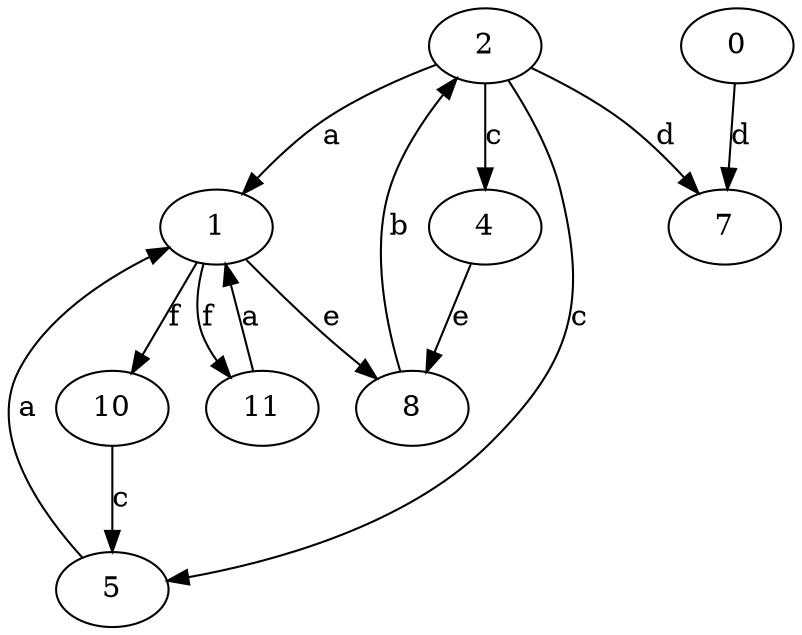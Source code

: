 strict digraph  {
0;
1;
2;
4;
5;
7;
8;
10;
11;
0 -> 7  [label=d];
1 -> 8  [label=e];
1 -> 10  [label=f];
1 -> 11  [label=f];
2 -> 1  [label=a];
2 -> 4  [label=c];
2 -> 5  [label=c];
2 -> 7  [label=d];
4 -> 8  [label=e];
5 -> 1  [label=a];
8 -> 2  [label=b];
10 -> 5  [label=c];
11 -> 1  [label=a];
}
